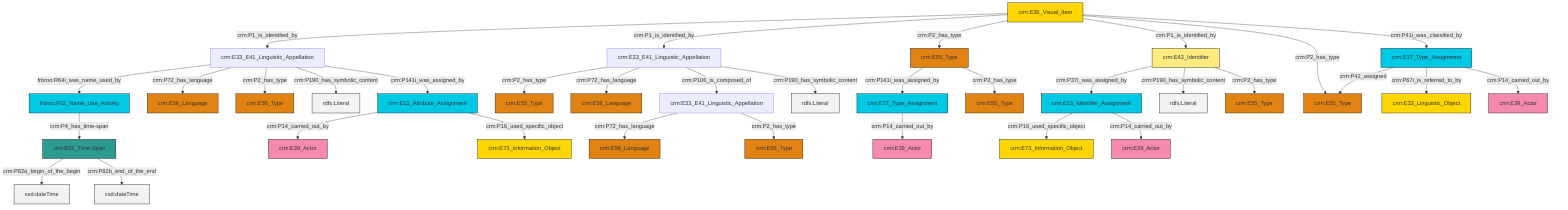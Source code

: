 graph TD
classDef Literal fill:#f2f2f2,stroke:#000000;
classDef CRM_Entity fill:#FFFFFF,stroke:#000000;
classDef Temporal_Entity fill:#00C9E6, stroke:#000000;
classDef Type fill:#E18312, stroke:#000000;
classDef Time-Span fill:#2C9C91, stroke:#000000;
classDef Appellation fill:#FFEB7F, stroke:#000000;
classDef Place fill:#008836, stroke:#000000;
classDef Persistent_Item fill:#B266B2, stroke:#000000;
classDef Conceptual_Object fill:#FFD700, stroke:#000000;
classDef Physical_Thing fill:#D2B48C, stroke:#000000;
classDef Actor fill:#f58aad, stroke:#000000;
classDef PC_Classes fill:#4ce600, stroke:#000000;
classDef Multi fill:#cccccc,stroke:#000000;

0["crm:E36_Visual_Item"]:::Conceptual_Object -->|crm:P1_is_identified_by| 1["crm:E33_E41_Linguistic_Appellation"]:::Default
2["crm:E17_Type_Assignment"]:::Temporal_Entity -->|crm:P42_assigned| 3["crm:E55_Type"]:::Type
4["crm:E33_E41_Linguistic_Appellation"]:::Default -->|crm:P2_has_type| 6["crm:E55_Type"]:::Type
14["crm:E52_Time-Span"]:::Time-Span -->|crm:P82a_begin_of_the_begin| 15[xsd:dateTime]:::Literal
22["crm:E13_Attribute_Assignment"]:::Temporal_Entity -->|crm:P14_carried_out_by| 20["crm:E39_Actor"]:::Actor
30["crm:E15_Identifier_Assignment"]:::Temporal_Entity -->|crm:P16_used_specific_object| 8["crm:E73_Information_Object"]:::Conceptual_Object
0["crm:E36_Visual_Item"]:::Conceptual_Object -->|crm:P1_is_identified_by| 4["crm:E33_E41_Linguistic_Appellation"]:::Default
0["crm:E36_Visual_Item"]:::Conceptual_Object -->|crm:P2_has_type| 31["crm:E55_Type"]:::Type
14["crm:E52_Time-Span"]:::Time-Span -->|crm:P82b_end_of_the_end| 32[xsd:dateTime]:::Literal
0["crm:E36_Visual_Item"]:::Conceptual_Object -->|crm:P1_is_identified_by| 10["crm:E42_Identifier"]:::Appellation
1["crm:E33_E41_Linguistic_Appellation"]:::Default -->|frbroo:R64i_was_name_used_by| 33["frbroo:F52_Name_Use_Activity"]:::Temporal_Entity
0["crm:E36_Visual_Item"]:::Conceptual_Object -->|crm:P2_has_type| 3["crm:E55_Type"]:::Type
33["frbroo:F52_Name_Use_Activity"]:::Temporal_Entity -->|crm:P4_has_time-span| 14["crm:E52_Time-Span"]:::Time-Span
16["crm:E33_E41_Linguistic_Appellation"]:::Default -->|crm:P72_has_language| 18["crm:E56_Language"]:::Type
0["crm:E36_Visual_Item"]:::Conceptual_Object -->|crm:P41i_was_classified_by| 2["crm:E17_Type_Assignment"]:::Temporal_Entity
31["crm:E55_Type"]:::Type -->|crm:P141i_was_assigned_by| 12["crm:E17_Type_Assignment"]:::Temporal_Entity
30["crm:E15_Identifier_Assignment"]:::Temporal_Entity -->|crm:P14_carried_out_by| 23["crm:E39_Actor"]:::Actor
4["crm:E33_E41_Linguistic_Appellation"]:::Default -->|crm:P72_has_language| 40["crm:E56_Language"]:::Type
10["crm:E42_Identifier"]:::Appellation -->|crm:P37i_was_assigned_by| 30["crm:E15_Identifier_Assignment"]:::Temporal_Entity
12["crm:E17_Type_Assignment"]:::Temporal_Entity -->|crm:P14_carried_out_by| 36["crm:E39_Actor"]:::Actor
22["crm:E13_Attribute_Assignment"]:::Temporal_Entity -->|crm:P16_used_specific_object| 41["crm:E73_Information_Object"]:::Conceptual_Object
10["crm:E42_Identifier"]:::Appellation -->|crm:P190_has_symbolic_content| 50[rdfs:Literal]:::Literal
10["crm:E42_Identifier"]:::Appellation -->|crm:P2_has_type| 53["crm:E55_Type"]:::Type
4["crm:E33_E41_Linguistic_Appellation"]:::Default -->|crm:P106_is_composed_of| 16["crm:E33_E41_Linguistic_Appellation"]:::Default
1["crm:E33_E41_Linguistic_Appellation"]:::Default -->|crm:P72_has_language| 25["crm:E56_Language"]:::Type
16["crm:E33_E41_Linguistic_Appellation"]:::Default -->|crm:P2_has_type| 38["crm:E55_Type"]:::Type
4["crm:E33_E41_Linguistic_Appellation"]:::Default -->|crm:P190_has_symbolic_content| 59[rdfs:Literal]:::Literal
1["crm:E33_E41_Linguistic_Appellation"]:::Default -->|crm:P2_has_type| 45["crm:E55_Type"]:::Type
2["crm:E17_Type_Assignment"]:::Temporal_Entity -->|crm:P67i_is_referred_to_by| 43["crm:E33_Linguistic_Object"]:::Conceptual_Object
1["crm:E33_E41_Linguistic_Appellation"]:::Default -->|crm:P190_has_symbolic_content| 63[rdfs:Literal]:::Literal
2["crm:E17_Type_Assignment"]:::Temporal_Entity -->|crm:P14_carried_out_by| 60["crm:E39_Actor"]:::Actor
31["crm:E55_Type"]:::Type -->|crm:P2_has_type| 28["crm:E55_Type"]:::Type
1["crm:E33_E41_Linguistic_Appellation"]:::Default -->|crm:P141i_was_assigned_by| 22["crm:E13_Attribute_Assignment"]:::Temporal_Entity